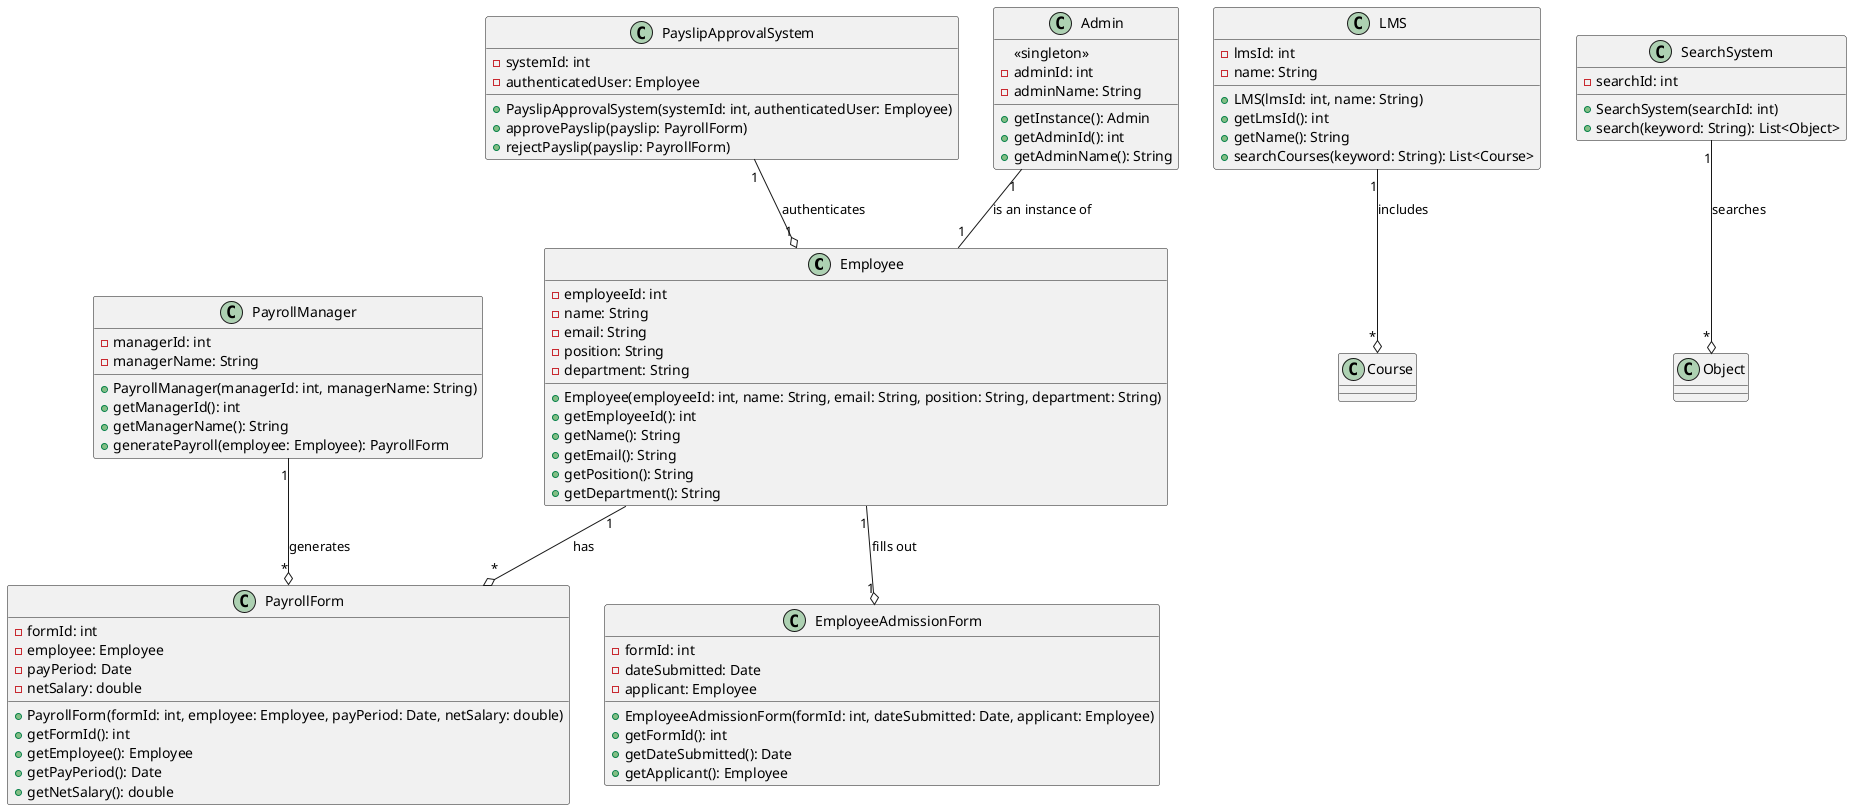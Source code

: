 @startuml employee

class Employee {
  -employeeId: int
  -name: String
  -email: String
  -position: String
  -department: String
  +Employee(employeeId: int, name: String, email: String, position: String, department: String)
  +getEmployeeId(): int
  +getName(): String
  +getEmail(): String
  +getPosition(): String
  +getDepartment(): String
}

class EmployeeAdmissionForm {
  -formId: int
  -dateSubmitted: Date
  -applicant: Employee
  +EmployeeAdmissionForm(formId: int, dateSubmitted: Date, applicant: Employee)
  +getFormId(): int
  +getDateSubmitted(): Date
  +getApplicant(): Employee
}

class PayrollManager {
  -managerId: int
  -managerName: String
  +PayrollManager(managerId: int, managerName: String)
  +getManagerId(): int
  +getManagerName(): String
  +generatePayroll(employee: Employee): PayrollForm
}

class PayrollForm {
  -formId: int
  -employee: Employee
  -payPeriod: Date
  -netSalary: double
  +PayrollForm(formId: int, employee: Employee, payPeriod: Date, netSalary: double)
  +getFormId(): int
  +getEmployee(): Employee
  +getPayPeriod(): Date
  +getNetSalary(): double
}

class LMS {
  -lmsId: int
  -name: String
  +LMS(lmsId: int, name: String)
  +getLmsId(): int
  +getName(): String
  +searchCourses(keyword: String): List<Course>
}

class PayslipApprovalSystem {
  -systemId: int
  -authenticatedUser: Employee
  +PayslipApprovalSystem(systemId: int, authenticatedUser: Employee)
  +approvePayslip(payslip: PayrollForm)
  +rejectPayslip(payslip: PayrollForm)
}

class SearchSystem {
  -searchId: int
  +SearchSystem(searchId: int)
  +search(keyword: String): List<Object>
}

class Admin {
  <<singleton>>
  -adminId: int
  -adminName: String
  +getInstance(): Admin
  +getAdminId(): int
  +getAdminName(): String
}

Employee "1" --o "1" EmployeeAdmissionForm : fills out
PayrollManager "1" --o "*" PayrollForm : generates
Employee "1" --o "*" PayrollForm : has
LMS "1" --o "*" Course : includes
PayslipApprovalSystem "1" --o "1" Employee : authenticates
SearchSystem "1" --o "*" Object : searches
Admin "1" -- "1" Employee : is an instance of

@enduml
